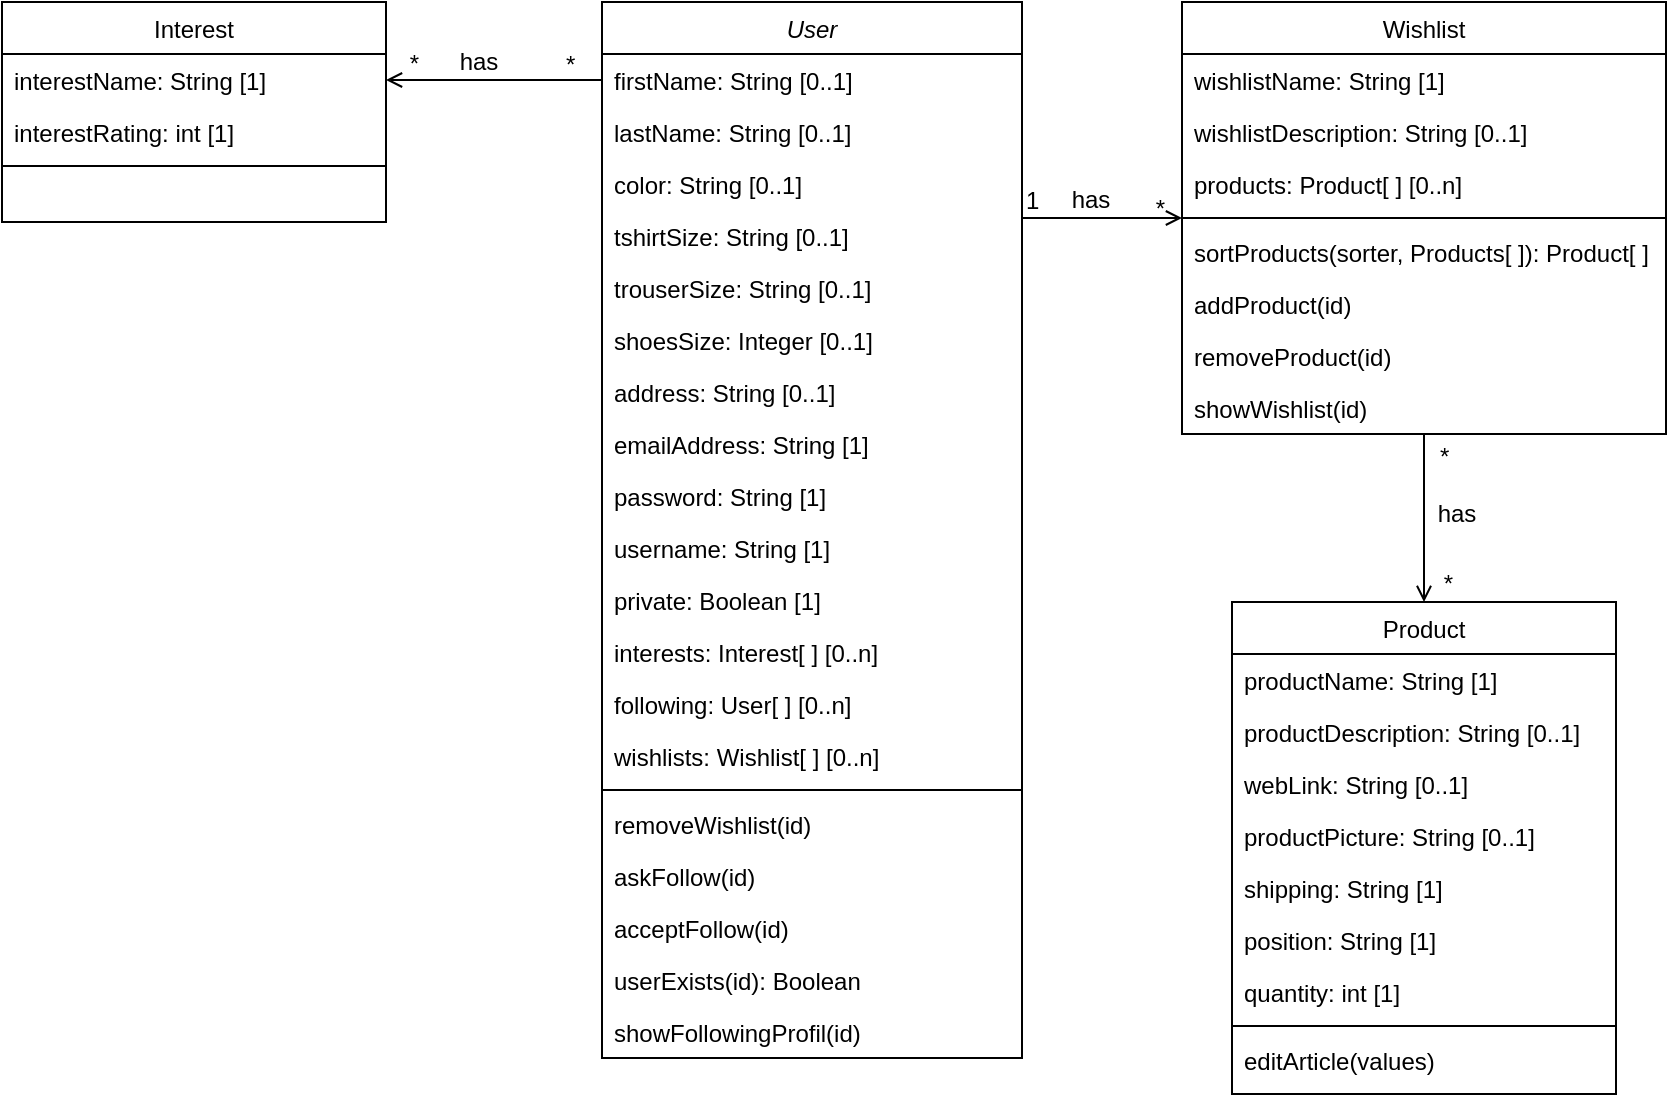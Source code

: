 <mxfile version="12.9.3" type="device"><diagram id="C5RBs43oDa-KdzZeNtuy" name="Page-1"><mxGraphModel dx="1851" dy="592" grid="1" gridSize="10" guides="1" tooltips="1" connect="1" arrows="1" fold="1" page="1" pageScale="1" pageWidth="827" pageHeight="1169" math="0" shadow="0"><root><mxCell id="WIyWlLk6GJQsqaUBKTNV-0"/><mxCell id="WIyWlLk6GJQsqaUBKTNV-1" parent="WIyWlLk6GJQsqaUBKTNV-0"/><mxCell id="zkfFHV4jXpPFQw0GAbJ--0" value="User" style="swimlane;fontStyle=2;align=center;verticalAlign=top;childLayout=stackLayout;horizontal=1;startSize=26;horizontalStack=0;resizeParent=1;resizeLast=0;collapsible=1;marginBottom=0;rounded=0;shadow=0;strokeWidth=1;" parent="WIyWlLk6GJQsqaUBKTNV-1" vertex="1"><mxGeometry x="150" y="120" width="210" height="528" as="geometry"><mxRectangle x="220" y="120" width="160" height="26" as="alternateBounds"/></mxGeometry></mxCell><mxCell id="zkfFHV4jXpPFQw0GAbJ--1" value="firstName: String [0..1]" style="text;align=left;verticalAlign=top;spacingLeft=4;spacingRight=4;overflow=hidden;rotatable=0;points=[[0,0.5],[1,0.5]];portConstraint=eastwest;" parent="zkfFHV4jXpPFQw0GAbJ--0" vertex="1"><mxGeometry y="26" width="210" height="26" as="geometry"/></mxCell><mxCell id="zkfFHV4jXpPFQw0GAbJ--2" value="lastName: String [0..1]" style="text;align=left;verticalAlign=top;spacingLeft=4;spacingRight=4;overflow=hidden;rotatable=0;points=[[0,0.5],[1,0.5]];portConstraint=eastwest;rounded=0;shadow=0;html=0;" parent="zkfFHV4jXpPFQw0GAbJ--0" vertex="1"><mxGeometry y="52" width="210" height="26" as="geometry"/></mxCell><mxCell id="zkfFHV4jXpPFQw0GAbJ--3" value="color: String [0..1]" style="text;align=left;verticalAlign=top;spacingLeft=4;spacingRight=4;overflow=hidden;rotatable=0;points=[[0,0.5],[1,0.5]];portConstraint=eastwest;rounded=0;shadow=0;html=0;" parent="zkfFHV4jXpPFQw0GAbJ--0" vertex="1"><mxGeometry y="78" width="210" height="26" as="geometry"/></mxCell><mxCell id="zkfFHV4jXpPFQw0GAbJ--5" value="tshirtSize: String [0..1]" style="text;align=left;verticalAlign=top;spacingLeft=4;spacingRight=4;overflow=hidden;rotatable=0;points=[[0,0.5],[1,0.5]];portConstraint=eastwest;" parent="zkfFHV4jXpPFQw0GAbJ--0" vertex="1"><mxGeometry y="104" width="210" height="26" as="geometry"/></mxCell><mxCell id="Hm-QgE37ywTGZlYDDd0k-16" value="trouserSize: String [0..1]" style="text;align=left;verticalAlign=top;spacingLeft=4;spacingRight=4;overflow=hidden;rotatable=0;points=[[0,0.5],[1,0.5]];portConstraint=eastwest;" parent="zkfFHV4jXpPFQw0GAbJ--0" vertex="1"><mxGeometry y="130" width="210" height="26" as="geometry"/></mxCell><mxCell id="Hm-QgE37ywTGZlYDDd0k-15" value="shoesSize: Integer [0..1]" style="text;align=left;verticalAlign=top;spacingLeft=4;spacingRight=4;overflow=hidden;rotatable=0;points=[[0,0.5],[1,0.5]];portConstraint=eastwest;" parent="zkfFHV4jXpPFQw0GAbJ--0" vertex="1"><mxGeometry y="156" width="210" height="26" as="geometry"/></mxCell><mxCell id="Hm-QgE37ywTGZlYDDd0k-20" value="address: String [0..1]" style="text;align=left;verticalAlign=top;spacingLeft=4;spacingRight=4;overflow=hidden;rotatable=0;points=[[0,0.5],[1,0.5]];portConstraint=eastwest;" parent="zkfFHV4jXpPFQw0GAbJ--0" vertex="1"><mxGeometry y="182" width="210" height="26" as="geometry"/></mxCell><mxCell id="Hm-QgE37ywTGZlYDDd0k-17" value="emailAddress: String [1]" style="text;align=left;verticalAlign=top;spacingLeft=4;spacingRight=4;overflow=hidden;rotatable=0;points=[[0,0.5],[1,0.5]];portConstraint=eastwest;" parent="zkfFHV4jXpPFQw0GAbJ--0" vertex="1"><mxGeometry y="208" width="210" height="26" as="geometry"/></mxCell><mxCell id="Hm-QgE37ywTGZlYDDd0k-18" value="password: String [1]" style="text;align=left;verticalAlign=top;spacingLeft=4;spacingRight=4;overflow=hidden;rotatable=0;points=[[0,0.5],[1,0.5]];portConstraint=eastwest;" parent="zkfFHV4jXpPFQw0GAbJ--0" vertex="1"><mxGeometry y="234" width="210" height="26" as="geometry"/></mxCell><mxCell id="Hm-QgE37ywTGZlYDDd0k-19" value="username: String [1]" style="text;align=left;verticalAlign=top;spacingLeft=4;spacingRight=4;overflow=hidden;rotatable=0;points=[[0,0.5],[1,0.5]];portConstraint=eastwest;" parent="zkfFHV4jXpPFQw0GAbJ--0" vertex="1"><mxGeometry y="260" width="210" height="26" as="geometry"/></mxCell><mxCell id="LtMPFsxqxzvDwBRjeqDj-1" value="private: Boolean [1]" style="text;align=left;verticalAlign=top;spacingLeft=4;spacingRight=4;overflow=hidden;rotatable=0;points=[[0,0.5],[1,0.5]];portConstraint=eastwest;" parent="zkfFHV4jXpPFQw0GAbJ--0" vertex="1"><mxGeometry y="286" width="210" height="26" as="geometry"/></mxCell><mxCell id="Hm-QgE37ywTGZlYDDd0k-39" value="interests: Interest[ ] [0..n]" style="text;align=left;verticalAlign=top;spacingLeft=4;spacingRight=4;overflow=hidden;rotatable=0;points=[[0,0.5],[1,0.5]];portConstraint=eastwest;" parent="zkfFHV4jXpPFQw0GAbJ--0" vertex="1"><mxGeometry y="312" width="210" height="26" as="geometry"/></mxCell><mxCell id="Hm-QgE37ywTGZlYDDd0k-58" value="following: User[ ] [0..n]" style="text;align=left;verticalAlign=top;spacingLeft=4;spacingRight=4;overflow=hidden;rotatable=0;points=[[0,0.5],[1,0.5]];portConstraint=eastwest;" parent="zkfFHV4jXpPFQw0GAbJ--0" vertex="1"><mxGeometry y="338" width="210" height="26" as="geometry"/></mxCell><mxCell id="QhP_4zHsELmiMzMRR9Al-18" value="wishlists: Wishlist[ ] [0..n]" style="text;align=left;verticalAlign=top;spacingLeft=4;spacingRight=4;overflow=hidden;rotatable=0;points=[[0,0.5],[1,0.5]];portConstraint=eastwest;" parent="zkfFHV4jXpPFQw0GAbJ--0" vertex="1"><mxGeometry y="364" width="210" height="26" as="geometry"/></mxCell><mxCell id="Hm-QgE37ywTGZlYDDd0k-26" value="" style="line;html=1;strokeWidth=1;align=left;verticalAlign=middle;spacingTop=-1;spacingLeft=3;spacingRight=3;rotatable=0;labelPosition=right;points=[];portConstraint=eastwest;" parent="zkfFHV4jXpPFQw0GAbJ--0" vertex="1"><mxGeometry y="390" width="210" height="8" as="geometry"/></mxCell><mxCell id="cYIiE31tyqupSjaofRiL-35" value="removeWishlist(id)" style="text;align=left;verticalAlign=top;spacingLeft=4;spacingRight=4;overflow=hidden;rotatable=0;points=[[0,0.5],[1,0.5]];portConstraint=eastwest;" parent="zkfFHV4jXpPFQw0GAbJ--0" vertex="1"><mxGeometry y="398" width="210" height="26" as="geometry"/></mxCell><mxCell id="LtMPFsxqxzvDwBRjeqDj-0" value="askFollow(id)" style="text;align=left;verticalAlign=top;spacingLeft=4;spacingRight=4;overflow=hidden;rotatable=0;points=[[0,0.5],[1,0.5]];portConstraint=eastwest;" parent="zkfFHV4jXpPFQw0GAbJ--0" vertex="1"><mxGeometry y="424" width="210" height="26" as="geometry"/></mxCell><mxCell id="RsEm9I7Q-CiHFAtmjuS4-4" value="acceptFollow(id)" style="text;align=left;verticalAlign=top;spacingLeft=4;spacingRight=4;overflow=hidden;rotatable=0;points=[[0,0.5],[1,0.5]];portConstraint=eastwest;" parent="zkfFHV4jXpPFQw0GAbJ--0" vertex="1"><mxGeometry y="450" width="210" height="26" as="geometry"/></mxCell><mxCell id="LtMPFsxqxzvDwBRjeqDj-3" value="userExists(id): Boolean" style="text;align=left;verticalAlign=top;spacingLeft=4;spacingRight=4;overflow=hidden;rotatable=0;points=[[0,0.5],[1,0.5]];portConstraint=eastwest;" parent="zkfFHV4jXpPFQw0GAbJ--0" vertex="1"><mxGeometry y="476" width="210" height="26" as="geometry"/></mxCell><mxCell id="crXsZThvAvHjFSrUm5lf-0" value="showFollowingProfil(id)" style="text;align=left;verticalAlign=top;spacingLeft=4;spacingRight=4;overflow=hidden;rotatable=0;points=[[0,0.5],[1,0.5]];portConstraint=eastwest;" parent="zkfFHV4jXpPFQw0GAbJ--0" vertex="1"><mxGeometry y="502" width="210" height="26" as="geometry"/></mxCell><mxCell id="zkfFHV4jXpPFQw0GAbJ--26" value="" style="endArrow=open;shadow=0;strokeWidth=1;strokeColor=#000000;rounded=0;endFill=1;edgeStyle=elbowEdgeStyle;elbow=vertical;" parent="WIyWlLk6GJQsqaUBKTNV-1" source="zkfFHV4jXpPFQw0GAbJ--0" target="zkfFHV4jXpPFQw0GAbJ--17" edge="1"><mxGeometry x="0.5" y="41" relative="1" as="geometry"><mxPoint x="380" y="192" as="sourcePoint"/><mxPoint x="540" y="192" as="targetPoint"/><mxPoint x="-40" y="32" as="offset"/></mxGeometry></mxCell><mxCell id="zkfFHV4jXpPFQw0GAbJ--27" value="1" style="resizable=0;align=left;verticalAlign=bottom;labelBackgroundColor=none;fontSize=12;" parent="zkfFHV4jXpPFQw0GAbJ--26" connectable="0" vertex="1"><mxGeometry x="-1" relative="1" as="geometry"><mxPoint as="offset"/></mxGeometry></mxCell><mxCell id="zkfFHV4jXpPFQw0GAbJ--28" value="*" style="resizable=0;align=right;verticalAlign=bottom;labelBackgroundColor=none;fontSize=12;" parent="zkfFHV4jXpPFQw0GAbJ--26" connectable="0" vertex="1"><mxGeometry x="1" relative="1" as="geometry"><mxPoint x="-7" y="4" as="offset"/></mxGeometry></mxCell><mxCell id="zkfFHV4jXpPFQw0GAbJ--29" value="has" style="text;html=1;resizable=0;points=[];;align=center;verticalAlign=middle;labelBackgroundColor=none;rounded=0;shadow=0;strokeWidth=1;fontSize=12;" parent="zkfFHV4jXpPFQw0GAbJ--26" vertex="1" connectable="0"><mxGeometry x="0.5" y="49" relative="1" as="geometry"><mxPoint x="-26" y="40" as="offset"/></mxGeometry></mxCell><mxCell id="Hm-QgE37ywTGZlYDDd0k-40" value="" style="endArrow=open;shadow=0;strokeWidth=1;strokeColor=#000000;rounded=0;endFill=1;edgeStyle=elbowEdgeStyle;elbow=vertical;entryX=0.5;entryY=0;entryDx=0;entryDy=0;exitX=0.5;exitY=1;exitDx=0;exitDy=0;" parent="WIyWlLk6GJQsqaUBKTNV-1" source="zkfFHV4jXpPFQw0GAbJ--17" target="Hm-QgE37ywTGZlYDDd0k-44" edge="1"><mxGeometry x="0.5" y="41" relative="1" as="geometry"><mxPoint x="480" y="300" as="sourcePoint"/><mxPoint x="604" y="320" as="targetPoint"/><mxPoint x="-40" y="32" as="offset"/></mxGeometry></mxCell><mxCell id="Hm-QgE37ywTGZlYDDd0k-41" value="*" style="resizable=0;align=left;verticalAlign=bottom;labelBackgroundColor=none;fontSize=12;" parent="Hm-QgE37ywTGZlYDDd0k-40" connectable="0" vertex="1"><mxGeometry x="-1" relative="1" as="geometry"><mxPoint x="6" y="20" as="offset"/></mxGeometry></mxCell><mxCell id="Hm-QgE37ywTGZlYDDd0k-42" value="*" style="resizable=0;align=right;verticalAlign=bottom;labelBackgroundColor=none;fontSize=12;" parent="Hm-QgE37ywTGZlYDDd0k-40" connectable="0" vertex="1"><mxGeometry x="1" relative="1" as="geometry"><mxPoint x="16" y="-0.34" as="offset"/></mxGeometry></mxCell><mxCell id="Hm-QgE37ywTGZlYDDd0k-43" value="has" style="text;html=1;resizable=0;points=[];;align=center;verticalAlign=middle;labelBackgroundColor=none;rounded=0;shadow=0;strokeWidth=1;fontSize=12;" parent="Hm-QgE37ywTGZlYDDd0k-40" vertex="1" connectable="0"><mxGeometry x="0.5" y="49" relative="1" as="geometry"><mxPoint x="-33" y="-23" as="offset"/></mxGeometry></mxCell><mxCell id="2DdB5osfpAFA1Woltr6O-10" value="" style="endArrow=open;shadow=0;strokeWidth=1;strokeColor=#000000;rounded=0;endFill=1;edgeStyle=elbowEdgeStyle;elbow=vertical;entryX=1;entryY=0.5;entryDx=0;entryDy=0;exitX=0;exitY=0.5;exitDx=0;exitDy=0;" parent="WIyWlLk6GJQsqaUBKTNV-1" source="zkfFHV4jXpPFQw0GAbJ--1" target="2DdB5osfpAFA1Woltr6O-3" edge="1"><mxGeometry x="0.5" y="41" relative="1" as="geometry"><mxPoint x="50" y="260.003" as="sourcePoint"/><mxPoint x="178" y="260.003" as="targetPoint"/><mxPoint x="-40" y="32" as="offset"/></mxGeometry></mxCell><mxCell id="2DdB5osfpAFA1Woltr6O-11" value="*" style="resizable=0;align=left;verticalAlign=bottom;labelBackgroundColor=none;fontSize=12;" parent="2DdB5osfpAFA1Woltr6O-10" connectable="0" vertex="1"><mxGeometry x="-1" relative="1" as="geometry"><mxPoint x="-20" y="1" as="offset"/></mxGeometry></mxCell><mxCell id="2DdB5osfpAFA1Woltr6O-12" value="*" style="resizable=0;align=right;verticalAlign=bottom;labelBackgroundColor=none;fontSize=12;" parent="2DdB5osfpAFA1Woltr6O-10" connectable="0" vertex="1"><mxGeometry x="1" relative="1" as="geometry"><mxPoint x="18" y="0.43" as="offset"/></mxGeometry></mxCell><mxCell id="2DdB5osfpAFA1Woltr6O-13" value="has" style="text;html=1;resizable=0;points=[];;align=center;verticalAlign=middle;labelBackgroundColor=none;rounded=0;shadow=0;strokeWidth=1;fontSize=12;" parent="2DdB5osfpAFA1Woltr6O-10" vertex="1" connectable="0"><mxGeometry x="0.5" y="49" relative="1" as="geometry"><mxPoint x="18.57" y="-58.29" as="offset"/></mxGeometry></mxCell><mxCell id="2DdB5osfpAFA1Woltr6O-0" value="Interest" style="swimlane;fontStyle=0;align=center;verticalAlign=top;childLayout=stackLayout;horizontal=1;startSize=26;horizontalStack=0;resizeParent=1;resizeLast=0;collapsible=1;marginBottom=0;rounded=0;shadow=0;strokeWidth=1;" parent="WIyWlLk6GJQsqaUBKTNV-1" vertex="1"><mxGeometry x="-150" y="120" width="192" height="110" as="geometry"><mxRectangle x="340" y="380" width="170" height="26" as="alternateBounds"/></mxGeometry></mxCell><mxCell id="2DdB5osfpAFA1Woltr6O-3" value="interestName: String [1]" style="text;align=left;verticalAlign=top;spacingLeft=4;spacingRight=4;overflow=hidden;rotatable=0;points=[[0,0.5],[1,0.5]];portConstraint=eastwest;" parent="2DdB5osfpAFA1Woltr6O-0" vertex="1"><mxGeometry y="26" width="192" height="26" as="geometry"/></mxCell><mxCell id="cYIiE31tyqupSjaofRiL-29" value="interestRating: int [1]" style="text;align=left;verticalAlign=top;spacingLeft=4;spacingRight=4;overflow=hidden;rotatable=0;points=[[0,0.5],[1,0.5]];portConstraint=eastwest;" parent="2DdB5osfpAFA1Woltr6O-0" vertex="1"><mxGeometry y="52" width="192" height="26" as="geometry"/></mxCell><mxCell id="2DdB5osfpAFA1Woltr6O-5" value="" style="line;html=1;strokeWidth=1;align=left;verticalAlign=middle;spacingTop=-1;spacingLeft=3;spacingRight=3;rotatable=0;labelPosition=right;points=[];portConstraint=eastwest;" parent="2DdB5osfpAFA1Woltr6O-0" vertex="1"><mxGeometry y="78" width="192" height="8" as="geometry"/></mxCell><mxCell id="zkfFHV4jXpPFQw0GAbJ--17" value="Wishlist" style="swimlane;fontStyle=0;align=center;verticalAlign=top;childLayout=stackLayout;horizontal=1;startSize=26;horizontalStack=0;resizeParent=1;resizeLast=0;collapsible=1;marginBottom=0;rounded=0;shadow=0;strokeWidth=1;" parent="WIyWlLk6GJQsqaUBKTNV-1" vertex="1"><mxGeometry x="440" y="120" width="242" height="216" as="geometry"><mxRectangle x="550" y="140" width="160" height="26" as="alternateBounds"/></mxGeometry></mxCell><mxCell id="zkfFHV4jXpPFQw0GAbJ--18" value="wishlistName: String [1]" style="text;align=left;verticalAlign=top;spacingLeft=4;spacingRight=4;overflow=hidden;rotatable=0;points=[[0,0.5],[1,0.5]];portConstraint=eastwest;" parent="zkfFHV4jXpPFQw0GAbJ--17" vertex="1"><mxGeometry y="26" width="242" height="26" as="geometry"/></mxCell><mxCell id="zkfFHV4jXpPFQw0GAbJ--19" value="wishlistDescription: String [0..1]" style="text;align=left;verticalAlign=top;spacingLeft=4;spacingRight=4;overflow=hidden;rotatable=0;points=[[0,0.5],[1,0.5]];portConstraint=eastwest;rounded=0;shadow=0;html=0;" parent="zkfFHV4jXpPFQw0GAbJ--17" vertex="1"><mxGeometry y="52" width="242" height="26" as="geometry"/></mxCell><mxCell id="Hm-QgE37ywTGZlYDDd0k-37" value="products: Product[ ] [0..n]" style="text;align=left;verticalAlign=top;spacingLeft=4;spacingRight=4;overflow=hidden;rotatable=0;points=[[0,0.5],[1,0.5]];portConstraint=eastwest;rounded=0;shadow=0;html=0;" parent="zkfFHV4jXpPFQw0GAbJ--17" vertex="1"><mxGeometry y="78" width="242" height="26" as="geometry"/></mxCell><mxCell id="Hm-QgE37ywTGZlYDDd0k-36" value="" style="line;html=1;strokeWidth=1;align=left;verticalAlign=middle;spacingTop=-1;spacingLeft=3;spacingRight=3;rotatable=0;labelPosition=right;points=[];portConstraint=eastwest;" parent="zkfFHV4jXpPFQw0GAbJ--17" vertex="1"><mxGeometry y="104" width="242" height="8" as="geometry"/></mxCell><mxCell id="cYIiE31tyqupSjaofRiL-5" value="sortProducts(sorter, Products[ ]): Product[ ]" style="text;align=left;verticalAlign=top;spacingLeft=4;spacingRight=4;overflow=hidden;rotatable=0;points=[[0,0.5],[1,0.5]];portConstraint=eastwest;rounded=0;shadow=0;html=0;" parent="zkfFHV4jXpPFQw0GAbJ--17" vertex="1"><mxGeometry y="112" width="242" height="26" as="geometry"/></mxCell><mxCell id="cYIiE31tyqupSjaofRiL-6" value="addProduct(id)" style="text;align=left;verticalAlign=top;spacingLeft=4;spacingRight=4;overflow=hidden;rotatable=0;points=[[0,0.5],[1,0.5]];portConstraint=eastwest;rounded=0;shadow=0;html=0;" parent="zkfFHV4jXpPFQw0GAbJ--17" vertex="1"><mxGeometry y="138" width="242" height="26" as="geometry"/></mxCell><mxCell id="cYIiE31tyqupSjaofRiL-17" value="removeProduct(id)" style="text;align=left;verticalAlign=top;spacingLeft=4;spacingRight=4;overflow=hidden;rotatable=0;points=[[0,0.5],[1,0.5]];portConstraint=eastwest;rounded=0;shadow=0;html=0;" parent="zkfFHV4jXpPFQw0GAbJ--17" vertex="1"><mxGeometry y="164" width="242" height="26" as="geometry"/></mxCell><mxCell id="-G3N8EPwWfWHx9IOCj6m-0" value="showWishlist(id)" style="text;align=left;verticalAlign=top;spacingLeft=4;spacingRight=4;overflow=hidden;rotatable=0;points=[[0,0.5],[1,0.5]];portConstraint=eastwest;rounded=0;shadow=0;html=0;" parent="zkfFHV4jXpPFQw0GAbJ--17" vertex="1"><mxGeometry y="190" width="242" height="26" as="geometry"/></mxCell><mxCell id="Hm-QgE37ywTGZlYDDd0k-44" value="Product" style="swimlane;fontStyle=0;align=center;verticalAlign=top;childLayout=stackLayout;horizontal=1;startSize=26;horizontalStack=0;resizeParent=1;resizeLast=0;collapsible=1;marginBottom=0;rounded=0;shadow=0;strokeWidth=1;" parent="WIyWlLk6GJQsqaUBKTNV-1" vertex="1"><mxGeometry x="465" y="420" width="192" height="246" as="geometry"><mxRectangle x="340" y="380" width="170" height="26" as="alternateBounds"/></mxGeometry></mxCell><mxCell id="Hm-QgE37ywTGZlYDDd0k-45" value="productName: String [1]" style="text;align=left;verticalAlign=top;spacingLeft=4;spacingRight=4;overflow=hidden;rotatable=0;points=[[0,0.5],[1,0.5]];portConstraint=eastwest;" parent="Hm-QgE37ywTGZlYDDd0k-44" vertex="1"><mxGeometry y="26" width="192" height="26" as="geometry"/></mxCell><mxCell id="Hm-QgE37ywTGZlYDDd0k-46" value="productDescription: String [0..1]" style="text;align=left;verticalAlign=top;spacingLeft=4;spacingRight=4;overflow=hidden;rotatable=0;points=[[0,0.5],[1,0.5]];portConstraint=eastwest;" parent="Hm-QgE37ywTGZlYDDd0k-44" vertex="1"><mxGeometry y="52" width="192" height="26" as="geometry"/></mxCell><mxCell id="Hm-QgE37ywTGZlYDDd0k-47" value="webLink: String [0..1]" style="text;align=left;verticalAlign=top;spacingLeft=4;spacingRight=4;overflow=hidden;rotatable=0;points=[[0,0.5],[1,0.5]];portConstraint=eastwest;" parent="Hm-QgE37ywTGZlYDDd0k-44" vertex="1"><mxGeometry y="78" width="192" height="26" as="geometry"/></mxCell><mxCell id="Hm-QgE37ywTGZlYDDd0k-48" value="productPicture: String [0..1]" style="text;align=left;verticalAlign=top;spacingLeft=4;spacingRight=4;overflow=hidden;rotatable=0;points=[[0,0.5],[1,0.5]];portConstraint=eastwest;" parent="Hm-QgE37ywTGZlYDDd0k-44" vertex="1"><mxGeometry y="104" width="192" height="26" as="geometry"/></mxCell><mxCell id="cYIiE31tyqupSjaofRiL-0" value="shipping: String [1]" style="text;align=left;verticalAlign=top;spacingLeft=4;spacingRight=4;overflow=hidden;rotatable=0;points=[[0,0.5],[1,0.5]];portConstraint=eastwest;" parent="Hm-QgE37ywTGZlYDDd0k-44" vertex="1"><mxGeometry y="130" width="192" height="26" as="geometry"/></mxCell><mxCell id="cYIiE31tyqupSjaofRiL-1" value="position: String [1]" style="text;align=left;verticalAlign=top;spacingLeft=4;spacingRight=4;overflow=hidden;rotatable=0;points=[[0,0.5],[1,0.5]];portConstraint=eastwest;" parent="Hm-QgE37ywTGZlYDDd0k-44" vertex="1"><mxGeometry y="156" width="192" height="26" as="geometry"/></mxCell><mxCell id="cYIiE31tyqupSjaofRiL-2" value="quantity: int [1]" style="text;align=left;verticalAlign=top;spacingLeft=4;spacingRight=4;overflow=hidden;rotatable=0;points=[[0,0.5],[1,0.5]];portConstraint=eastwest;" parent="Hm-QgE37ywTGZlYDDd0k-44" vertex="1"><mxGeometry y="182" width="192" height="26" as="geometry"/></mxCell><mxCell id="Hm-QgE37ywTGZlYDDd0k-49" value="" style="line;html=1;strokeWidth=1;align=left;verticalAlign=middle;spacingTop=-1;spacingLeft=3;spacingRight=3;rotatable=0;labelPosition=right;points=[];portConstraint=eastwest;" parent="Hm-QgE37ywTGZlYDDd0k-44" vertex="1"><mxGeometry y="208" width="192" height="8" as="geometry"/></mxCell><mxCell id="Lqu8xnoUHWFn_f6MVQMZ-0" value="editArticle(values)" style="text;align=left;verticalAlign=top;spacingLeft=4;spacingRight=4;overflow=hidden;rotatable=0;points=[[0,0.5],[1,0.5]];portConstraint=eastwest;" parent="Hm-QgE37ywTGZlYDDd0k-44" vertex="1"><mxGeometry y="216" width="192" height="26" as="geometry"/></mxCell></root></mxGraphModel></diagram></mxfile>